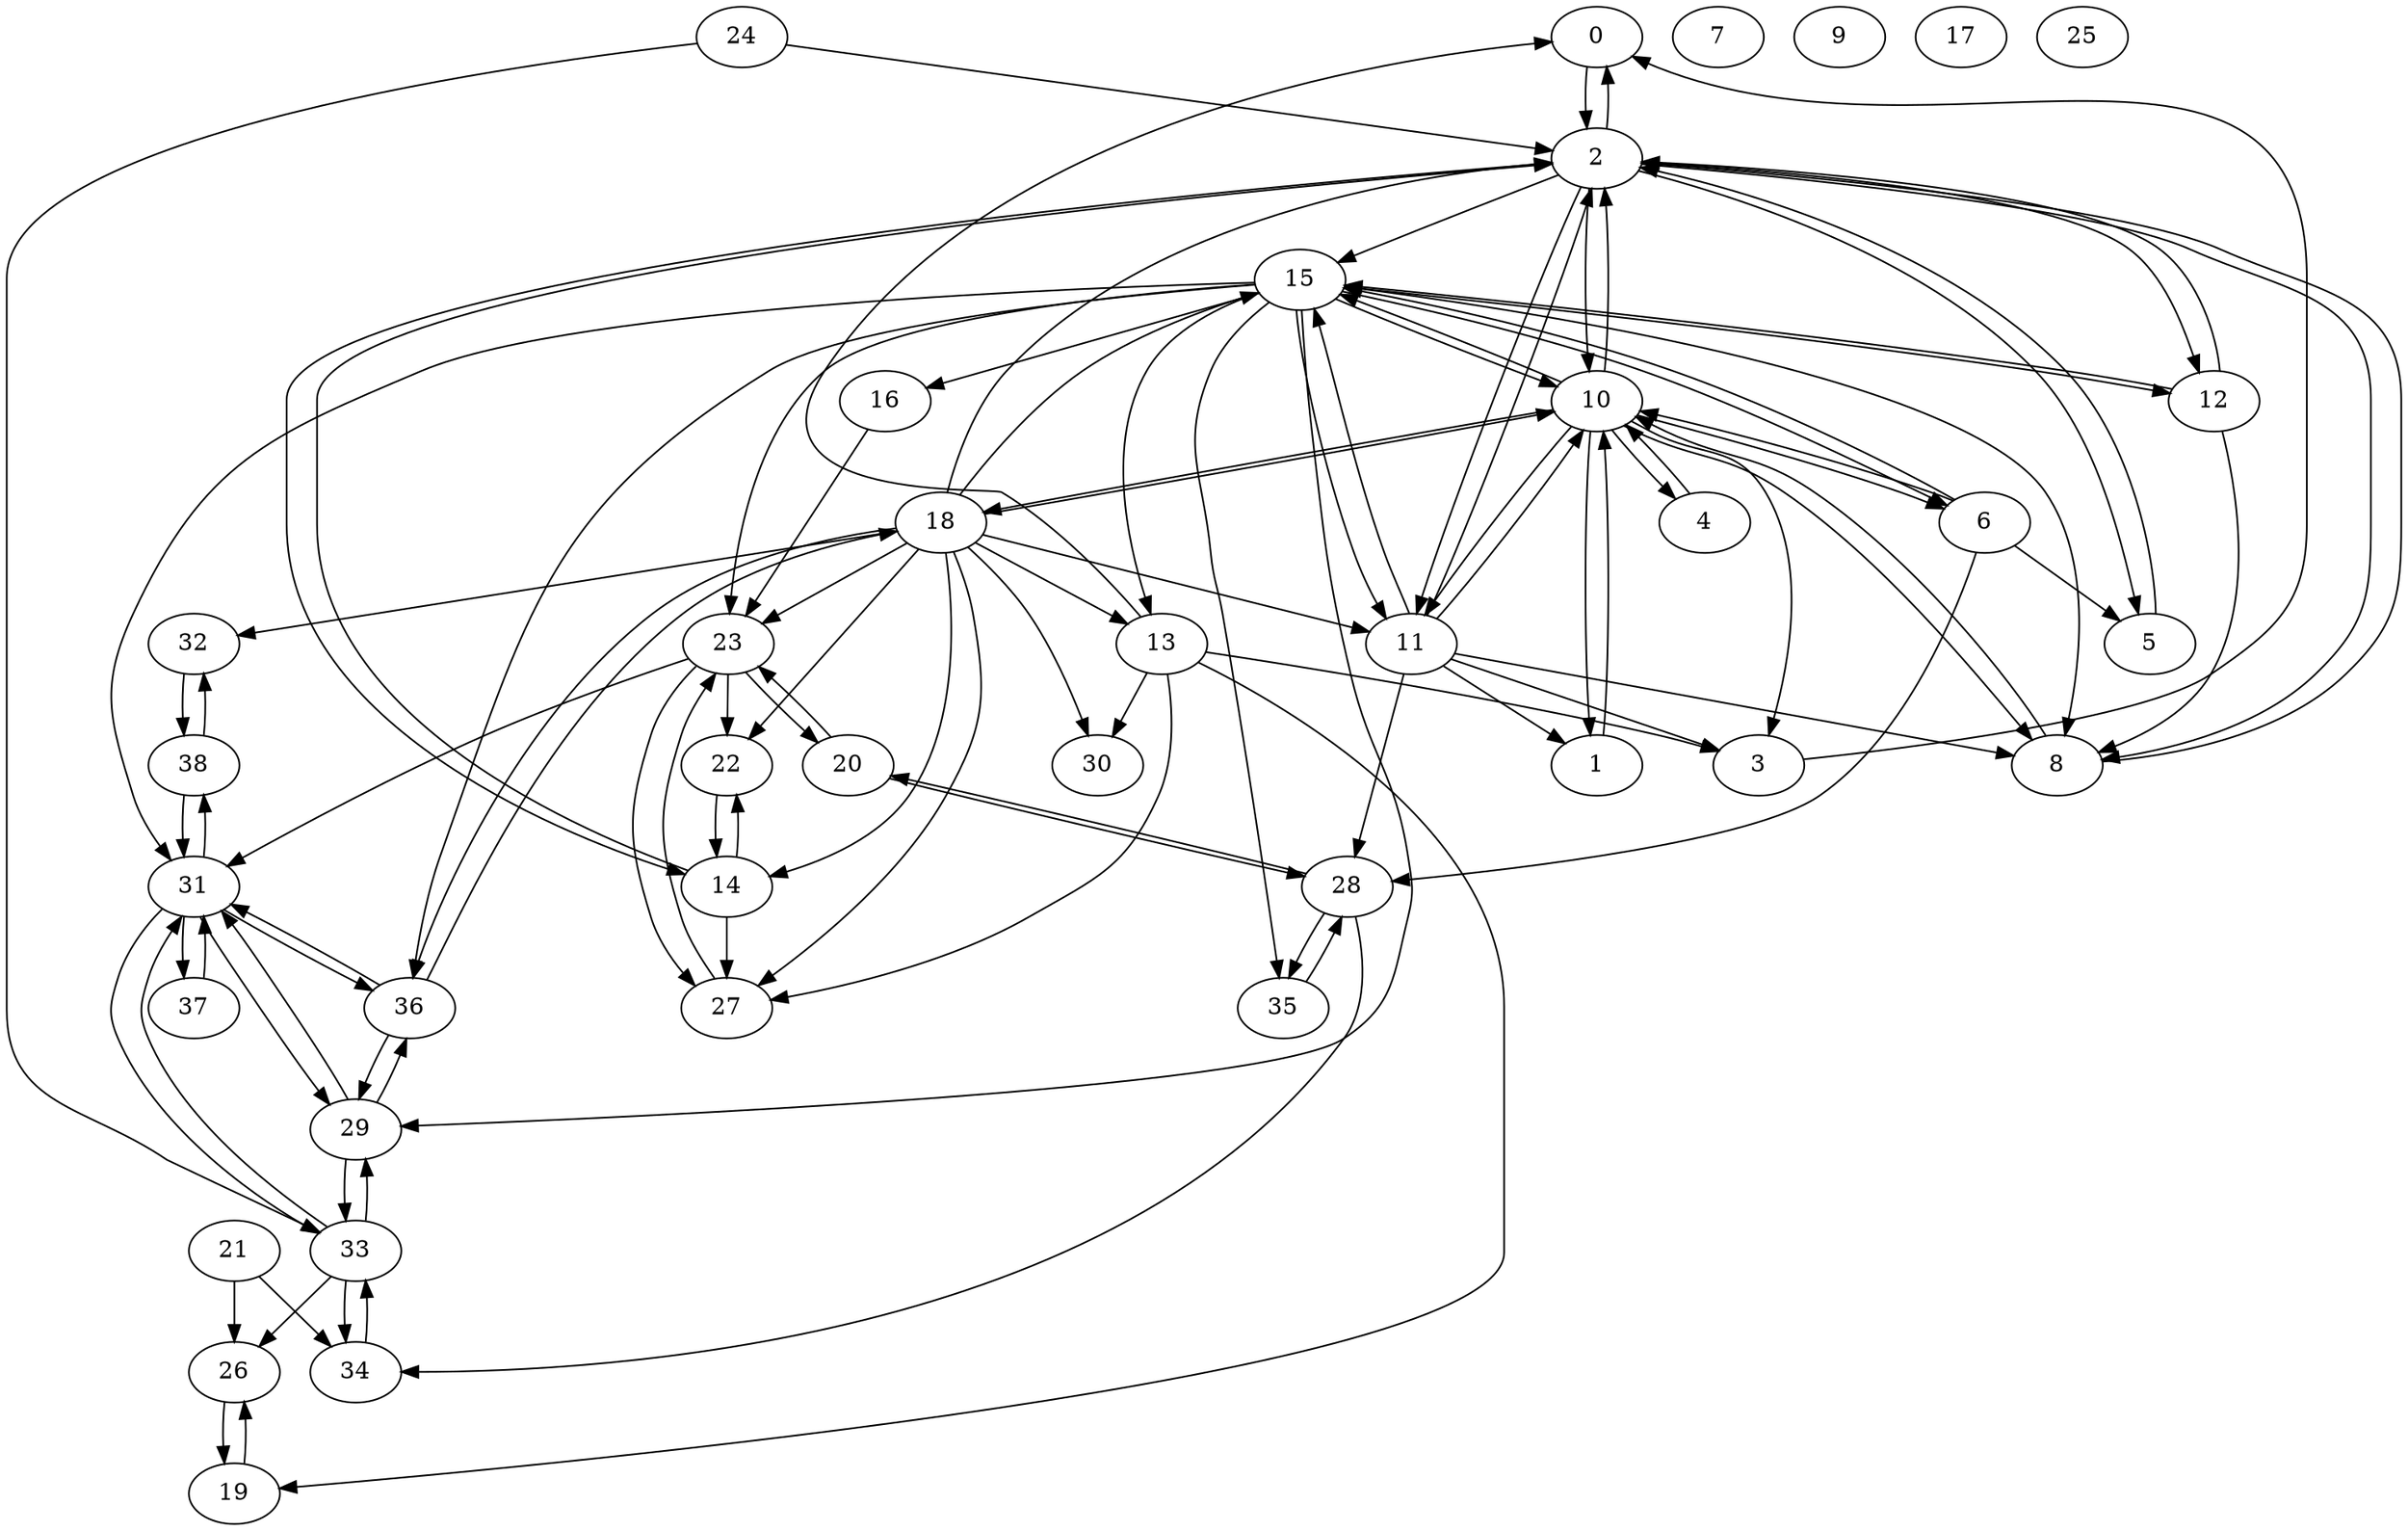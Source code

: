 strict digraph "kapf-instrumental-interactions-1" {
	0	 [job="line 1 tailor"];
	2	 [job="line 1 tailor"];
	0 -> 2;
	1	 [job="line 1 tailor"];
	10	 [job="line 1 tailor"];
	1 -> 10;
	2 -> 0;
	5	 [job="line 1 tailor"];
	2 -> 5;
	8	 [job="line 1 tailor"];
	2 -> 8;
	2 -> 10;
	11	 [job="line 1 tailor"];
	2 -> 11;
	12	 [job="line 1 tailor"];
	2 -> 12;
	14	 [job="line 3 tailor"];
	2 -> 14;
	15	 [job=cutter];
	2 -> 15;
	3	 [job="line 2 tailor"];
	3 -> 0;
	4	 [job="line 1 tailor"];
	4 -> 10;
	5 -> 2;
	6	 [job="line 1 tailor"];
	6 -> 10;
	28	 [job=ironer];
	6 -> 28;
	6 -> 5;
	6 -> 15;
	7	 [job="line 3 tailor"];
	8 -> 2;
	8 -> 10;
	9	 [job="line 2 tailor"];
	10 -> 1;
	10 -> 2;
	10 -> 3;
	10 -> 4;
	10 -> 6;
	10 -> 8;
	10 -> 11;
	10 -> 15;
	18	 [job="head tailor"];
	10 -> 18;
	11 -> 1;
	11 -> 2;
	11 -> 3;
	11 -> 8;
	11 -> 10;
	11 -> 15;
	11 -> 28;
	12 -> 8;
	12 -> 2;
	12 -> 15;
	13	 [job="line 1 tailor"];
	13 -> 0;
	19	 [job="line 3 tailor"];
	13 -> 19;
	13 -> 3;
	30	 [job="cotton boy"];
	13 -> 30;
	27	 [job="line 3 tailor"];
	13 -> 27;
	14 -> 2;
	14 -> 27;
	22	 [job="line 3 tailor"];
	14 -> 22;
	35	 [job="cotton boy"];
	15 -> 35;
	36	 [job="cotton boy"];
	15 -> 36;
	15 -> 6;
	15 -> 8;
	15 -> 10;
	15 -> 11;
	15 -> 12;
	15 -> 13;
	16	 [job="line 2 tailor"];
	15 -> 16;
	23	 [job="line 1 tailor"];
	15 -> 23;
	29	 [job="cotton boy"];
	15 -> 29;
	31	 [job="cotton boy"];
	15 -> 31;
	16 -> 23;
	17	 [job="line 2 tailor"];
	32	 [job=ironer];
	18 -> 32;
	18 -> 2;
	18 -> 36;
	18 -> 10;
	18 -> 11;
	18 -> 13;
	18 -> 14;
	18 -> 15;
	18 -> 22;
	18 -> 23;
	18 -> 27;
	18 -> 30;
	26	 [job="line 3 tailor"];
	19 -> 26;
	20	 [job="line 1 tailor"];
	20 -> 28;
	20 -> 23;
	21	 [job="line 3 tailor"];
	34	 [job="cotton boy"];
	21 -> 34;
	21 -> 26;
	22 -> 14;
	23 -> 27;
	23 -> 20;
	23 -> 22;
	23 -> 31;
	24	 [job="button machiner"];
	33	 [job="cotton boy"];
	24 -> 33;
	24 -> 2;
	25	 [job="button machiner"];
	26 -> 19;
	27 -> 23;
	28 -> 34;
	28 -> 35;
	28 -> 20;
	29 -> 33;
	29 -> 36;
	29 -> 31;
	31 -> 33;
	31 -> 36;
	37	 [job="cotton boy"];
	31 -> 37;
	38	 [job=ironer];
	31 -> 38;
	31 -> 29;
	32 -> 38;
	33 -> 34;
	33 -> 31;
	33 -> 26;
	33 -> 29;
	34 -> 33;
	35 -> 28;
	36 -> 18;
	36 -> 29;
	36 -> 31;
	37 -> 31;
	38 -> 32;
	38 -> 31;
}
